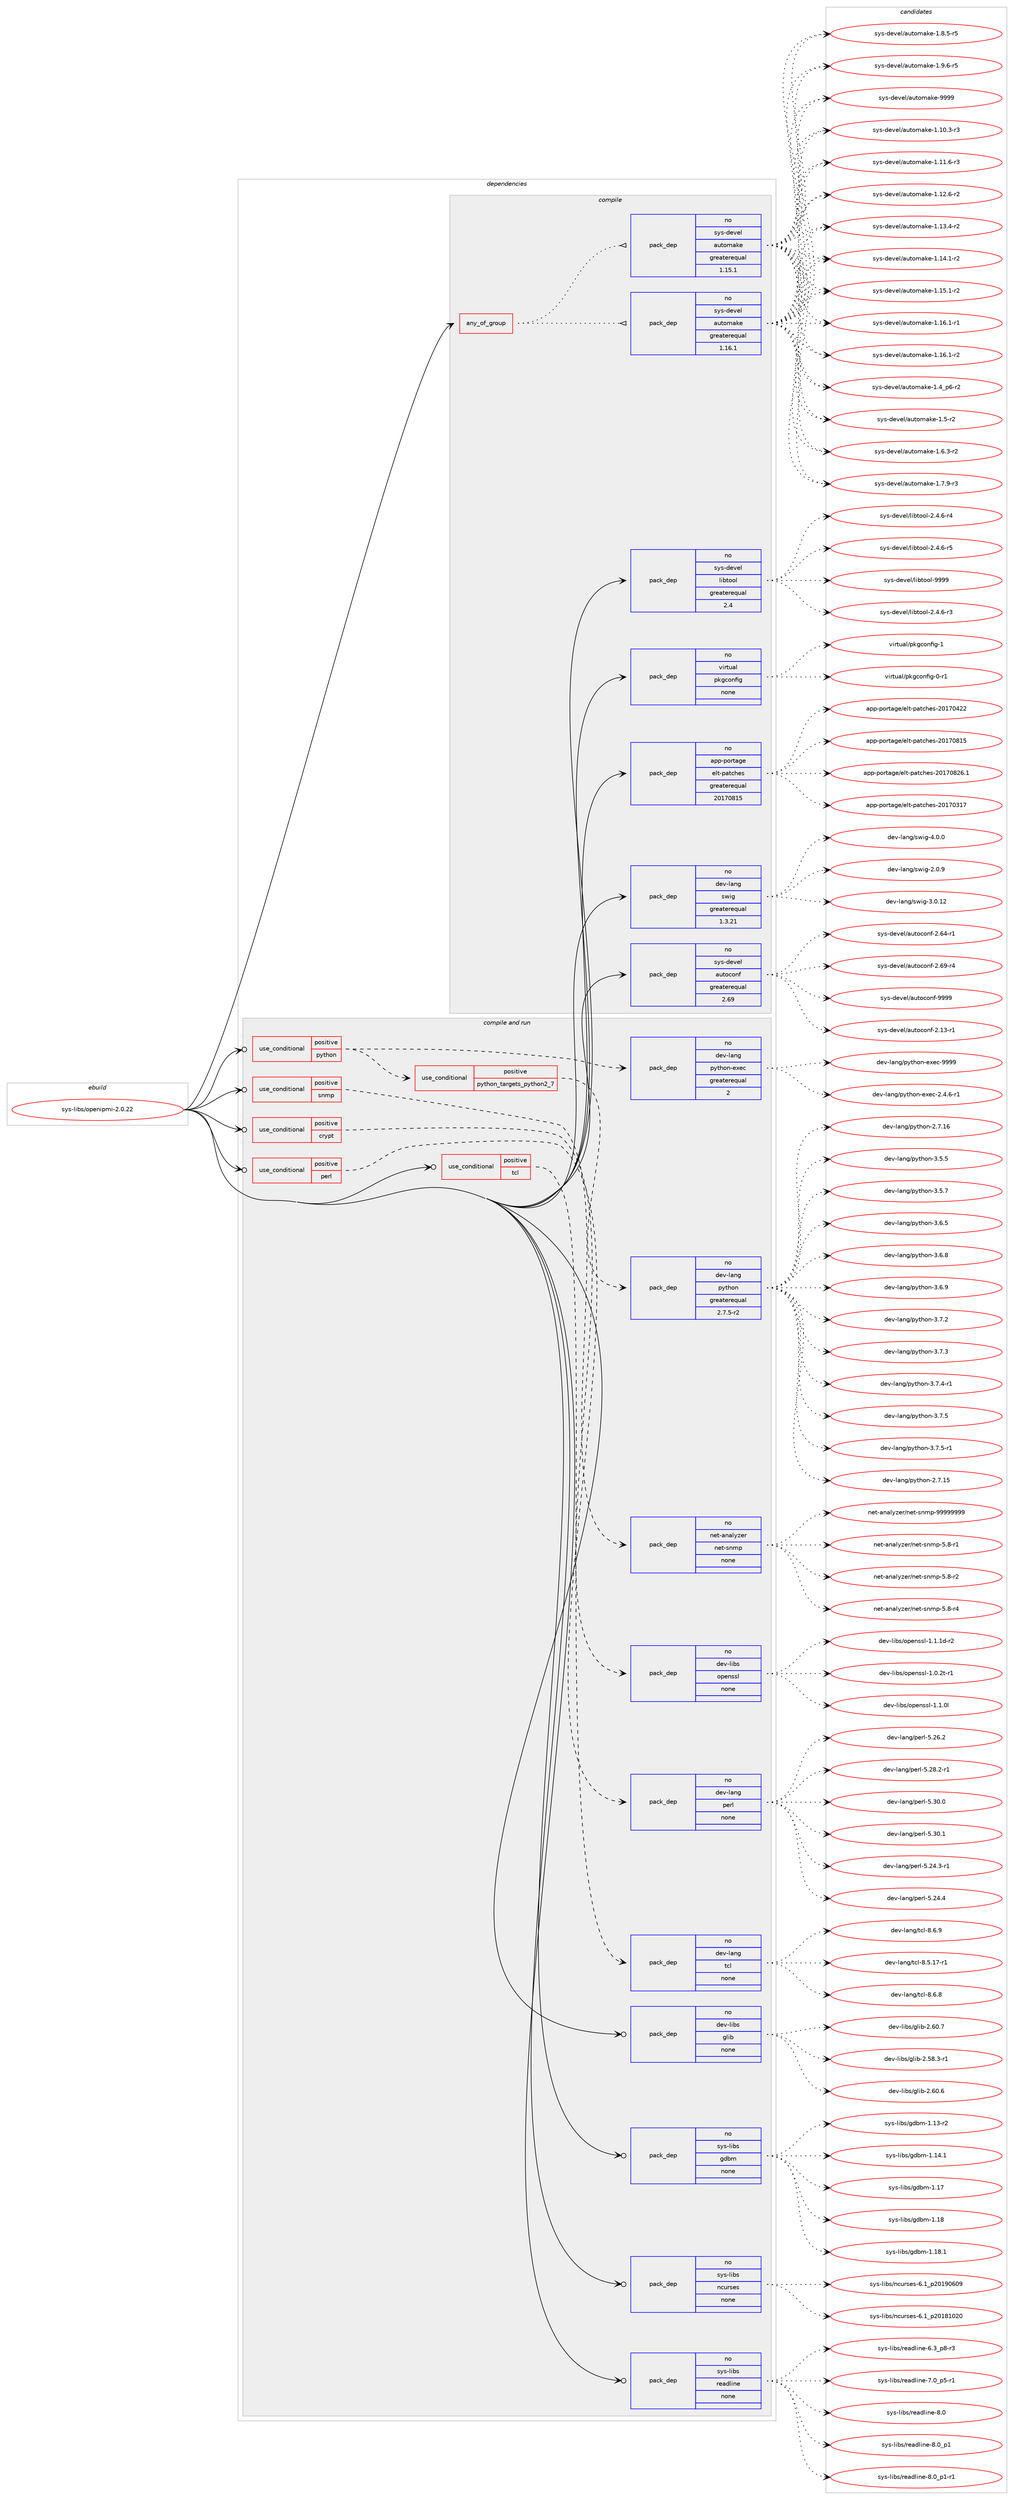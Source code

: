digraph prolog {

# *************
# Graph options
# *************

newrank=true;
concentrate=true;
compound=true;
graph [rankdir=LR,fontname=Helvetica,fontsize=10,ranksep=1.5];#, ranksep=2.5, nodesep=0.2];
edge  [arrowhead=vee];
node  [fontname=Helvetica,fontsize=10];

# **********
# The ebuild
# **********

subgraph cluster_leftcol {
color=gray;
rank=same;
label=<<i>ebuild</i>>;
id [label="sys-libs/openipmi-2.0.22", color=red, width=4, href="../sys-libs/openipmi-2.0.22.svg"];
}

# ****************
# The dependencies
# ****************

subgraph cluster_midcol {
color=gray;
label=<<i>dependencies</i>>;
subgraph cluster_compile {
fillcolor="#eeeeee";
style=filled;
label=<<i>compile</i>>;
subgraph any15247 {
dependency898487 [label=<<TABLE BORDER="0" CELLBORDER="1" CELLSPACING="0" CELLPADDING="4"><TR><TD CELLPADDING="10">any_of_group</TD></TR></TABLE>>, shape=none, color=red];subgraph pack666786 {
dependency898488 [label=<<TABLE BORDER="0" CELLBORDER="1" CELLSPACING="0" CELLPADDING="4" WIDTH="220"><TR><TD ROWSPAN="6" CELLPADDING="30">pack_dep</TD></TR><TR><TD WIDTH="110">no</TD></TR><TR><TD>sys-devel</TD></TR><TR><TD>automake</TD></TR><TR><TD>greaterequal</TD></TR><TR><TD>1.16.1</TD></TR></TABLE>>, shape=none, color=blue];
}
dependency898487:e -> dependency898488:w [weight=20,style="dotted",arrowhead="oinv"];
subgraph pack666787 {
dependency898489 [label=<<TABLE BORDER="0" CELLBORDER="1" CELLSPACING="0" CELLPADDING="4" WIDTH="220"><TR><TD ROWSPAN="6" CELLPADDING="30">pack_dep</TD></TR><TR><TD WIDTH="110">no</TD></TR><TR><TD>sys-devel</TD></TR><TR><TD>automake</TD></TR><TR><TD>greaterequal</TD></TR><TR><TD>1.15.1</TD></TR></TABLE>>, shape=none, color=blue];
}
dependency898487:e -> dependency898489:w [weight=20,style="dotted",arrowhead="oinv"];
}
id:e -> dependency898487:w [weight=20,style="solid",arrowhead="vee"];
subgraph pack666788 {
dependency898490 [label=<<TABLE BORDER="0" CELLBORDER="1" CELLSPACING="0" CELLPADDING="4" WIDTH="220"><TR><TD ROWSPAN="6" CELLPADDING="30">pack_dep</TD></TR><TR><TD WIDTH="110">no</TD></TR><TR><TD>app-portage</TD></TR><TR><TD>elt-patches</TD></TR><TR><TD>greaterequal</TD></TR><TR><TD>20170815</TD></TR></TABLE>>, shape=none, color=blue];
}
id:e -> dependency898490:w [weight=20,style="solid",arrowhead="vee"];
subgraph pack666789 {
dependency898491 [label=<<TABLE BORDER="0" CELLBORDER="1" CELLSPACING="0" CELLPADDING="4" WIDTH="220"><TR><TD ROWSPAN="6" CELLPADDING="30">pack_dep</TD></TR><TR><TD WIDTH="110">no</TD></TR><TR><TD>dev-lang</TD></TR><TR><TD>swig</TD></TR><TR><TD>greaterequal</TD></TR><TR><TD>1.3.21</TD></TR></TABLE>>, shape=none, color=blue];
}
id:e -> dependency898491:w [weight=20,style="solid",arrowhead="vee"];
subgraph pack666790 {
dependency898492 [label=<<TABLE BORDER="0" CELLBORDER="1" CELLSPACING="0" CELLPADDING="4" WIDTH="220"><TR><TD ROWSPAN="6" CELLPADDING="30">pack_dep</TD></TR><TR><TD WIDTH="110">no</TD></TR><TR><TD>sys-devel</TD></TR><TR><TD>autoconf</TD></TR><TR><TD>greaterequal</TD></TR><TR><TD>2.69</TD></TR></TABLE>>, shape=none, color=blue];
}
id:e -> dependency898492:w [weight=20,style="solid",arrowhead="vee"];
subgraph pack666791 {
dependency898493 [label=<<TABLE BORDER="0" CELLBORDER="1" CELLSPACING="0" CELLPADDING="4" WIDTH="220"><TR><TD ROWSPAN="6" CELLPADDING="30">pack_dep</TD></TR><TR><TD WIDTH="110">no</TD></TR><TR><TD>sys-devel</TD></TR><TR><TD>libtool</TD></TR><TR><TD>greaterequal</TD></TR><TR><TD>2.4</TD></TR></TABLE>>, shape=none, color=blue];
}
id:e -> dependency898493:w [weight=20,style="solid",arrowhead="vee"];
subgraph pack666792 {
dependency898494 [label=<<TABLE BORDER="0" CELLBORDER="1" CELLSPACING="0" CELLPADDING="4" WIDTH="220"><TR><TD ROWSPAN="6" CELLPADDING="30">pack_dep</TD></TR><TR><TD WIDTH="110">no</TD></TR><TR><TD>virtual</TD></TR><TR><TD>pkgconfig</TD></TR><TR><TD>none</TD></TR><TR><TD></TD></TR></TABLE>>, shape=none, color=blue];
}
id:e -> dependency898494:w [weight=20,style="solid",arrowhead="vee"];
}
subgraph cluster_compileandrun {
fillcolor="#eeeeee";
style=filled;
label=<<i>compile and run</i>>;
subgraph cond215890 {
dependency898495 [label=<<TABLE BORDER="0" CELLBORDER="1" CELLSPACING="0" CELLPADDING="4"><TR><TD ROWSPAN="3" CELLPADDING="10">use_conditional</TD></TR><TR><TD>positive</TD></TR><TR><TD>crypt</TD></TR></TABLE>>, shape=none, color=red];
subgraph pack666793 {
dependency898496 [label=<<TABLE BORDER="0" CELLBORDER="1" CELLSPACING="0" CELLPADDING="4" WIDTH="220"><TR><TD ROWSPAN="6" CELLPADDING="30">pack_dep</TD></TR><TR><TD WIDTH="110">no</TD></TR><TR><TD>dev-libs</TD></TR><TR><TD>openssl</TD></TR><TR><TD>none</TD></TR><TR><TD></TD></TR></TABLE>>, shape=none, color=blue];
}
dependency898495:e -> dependency898496:w [weight=20,style="dashed",arrowhead="vee"];
}
id:e -> dependency898495:w [weight=20,style="solid",arrowhead="odotvee"];
subgraph cond215891 {
dependency898497 [label=<<TABLE BORDER="0" CELLBORDER="1" CELLSPACING="0" CELLPADDING="4"><TR><TD ROWSPAN="3" CELLPADDING="10">use_conditional</TD></TR><TR><TD>positive</TD></TR><TR><TD>perl</TD></TR></TABLE>>, shape=none, color=red];
subgraph pack666794 {
dependency898498 [label=<<TABLE BORDER="0" CELLBORDER="1" CELLSPACING="0" CELLPADDING="4" WIDTH="220"><TR><TD ROWSPAN="6" CELLPADDING="30">pack_dep</TD></TR><TR><TD WIDTH="110">no</TD></TR><TR><TD>dev-lang</TD></TR><TR><TD>perl</TD></TR><TR><TD>none</TD></TR><TR><TD></TD></TR></TABLE>>, shape=none, color=blue];
}
dependency898497:e -> dependency898498:w [weight=20,style="dashed",arrowhead="vee"];
}
id:e -> dependency898497:w [weight=20,style="solid",arrowhead="odotvee"];
subgraph cond215892 {
dependency898499 [label=<<TABLE BORDER="0" CELLBORDER="1" CELLSPACING="0" CELLPADDING="4"><TR><TD ROWSPAN="3" CELLPADDING="10">use_conditional</TD></TR><TR><TD>positive</TD></TR><TR><TD>python</TD></TR></TABLE>>, shape=none, color=red];
subgraph cond215893 {
dependency898500 [label=<<TABLE BORDER="0" CELLBORDER="1" CELLSPACING="0" CELLPADDING="4"><TR><TD ROWSPAN="3" CELLPADDING="10">use_conditional</TD></TR><TR><TD>positive</TD></TR><TR><TD>python_targets_python2_7</TD></TR></TABLE>>, shape=none, color=red];
subgraph pack666795 {
dependency898501 [label=<<TABLE BORDER="0" CELLBORDER="1" CELLSPACING="0" CELLPADDING="4" WIDTH="220"><TR><TD ROWSPAN="6" CELLPADDING="30">pack_dep</TD></TR><TR><TD WIDTH="110">no</TD></TR><TR><TD>dev-lang</TD></TR><TR><TD>python</TD></TR><TR><TD>greaterequal</TD></TR><TR><TD>2.7.5-r2</TD></TR></TABLE>>, shape=none, color=blue];
}
dependency898500:e -> dependency898501:w [weight=20,style="dashed",arrowhead="vee"];
}
dependency898499:e -> dependency898500:w [weight=20,style="dashed",arrowhead="vee"];
subgraph pack666796 {
dependency898502 [label=<<TABLE BORDER="0" CELLBORDER="1" CELLSPACING="0" CELLPADDING="4" WIDTH="220"><TR><TD ROWSPAN="6" CELLPADDING="30">pack_dep</TD></TR><TR><TD WIDTH="110">no</TD></TR><TR><TD>dev-lang</TD></TR><TR><TD>python-exec</TD></TR><TR><TD>greaterequal</TD></TR><TR><TD>2</TD></TR></TABLE>>, shape=none, color=blue];
}
dependency898499:e -> dependency898502:w [weight=20,style="dashed",arrowhead="vee"];
}
id:e -> dependency898499:w [weight=20,style="solid",arrowhead="odotvee"];
subgraph cond215894 {
dependency898503 [label=<<TABLE BORDER="0" CELLBORDER="1" CELLSPACING="0" CELLPADDING="4"><TR><TD ROWSPAN="3" CELLPADDING="10">use_conditional</TD></TR><TR><TD>positive</TD></TR><TR><TD>snmp</TD></TR></TABLE>>, shape=none, color=red];
subgraph pack666797 {
dependency898504 [label=<<TABLE BORDER="0" CELLBORDER="1" CELLSPACING="0" CELLPADDING="4" WIDTH="220"><TR><TD ROWSPAN="6" CELLPADDING="30">pack_dep</TD></TR><TR><TD WIDTH="110">no</TD></TR><TR><TD>net-analyzer</TD></TR><TR><TD>net-snmp</TD></TR><TR><TD>none</TD></TR><TR><TD></TD></TR></TABLE>>, shape=none, color=blue];
}
dependency898503:e -> dependency898504:w [weight=20,style="dashed",arrowhead="vee"];
}
id:e -> dependency898503:w [weight=20,style="solid",arrowhead="odotvee"];
subgraph cond215895 {
dependency898505 [label=<<TABLE BORDER="0" CELLBORDER="1" CELLSPACING="0" CELLPADDING="4"><TR><TD ROWSPAN="3" CELLPADDING="10">use_conditional</TD></TR><TR><TD>positive</TD></TR><TR><TD>tcl</TD></TR></TABLE>>, shape=none, color=red];
subgraph pack666798 {
dependency898506 [label=<<TABLE BORDER="0" CELLBORDER="1" CELLSPACING="0" CELLPADDING="4" WIDTH="220"><TR><TD ROWSPAN="6" CELLPADDING="30">pack_dep</TD></TR><TR><TD WIDTH="110">no</TD></TR><TR><TD>dev-lang</TD></TR><TR><TD>tcl</TD></TR><TR><TD>none</TD></TR><TR><TD></TD></TR></TABLE>>, shape=none, color=blue];
}
dependency898505:e -> dependency898506:w [weight=20,style="dashed",arrowhead="vee"];
}
id:e -> dependency898505:w [weight=20,style="solid",arrowhead="odotvee"];
subgraph pack666799 {
dependency898507 [label=<<TABLE BORDER="0" CELLBORDER="1" CELLSPACING="0" CELLPADDING="4" WIDTH="220"><TR><TD ROWSPAN="6" CELLPADDING="30">pack_dep</TD></TR><TR><TD WIDTH="110">no</TD></TR><TR><TD>dev-libs</TD></TR><TR><TD>glib</TD></TR><TR><TD>none</TD></TR><TR><TD></TD></TR></TABLE>>, shape=none, color=blue];
}
id:e -> dependency898507:w [weight=20,style="solid",arrowhead="odotvee"];
subgraph pack666800 {
dependency898508 [label=<<TABLE BORDER="0" CELLBORDER="1" CELLSPACING="0" CELLPADDING="4" WIDTH="220"><TR><TD ROWSPAN="6" CELLPADDING="30">pack_dep</TD></TR><TR><TD WIDTH="110">no</TD></TR><TR><TD>sys-libs</TD></TR><TR><TD>gdbm</TD></TR><TR><TD>none</TD></TR><TR><TD></TD></TR></TABLE>>, shape=none, color=blue];
}
id:e -> dependency898508:w [weight=20,style="solid",arrowhead="odotvee"];
subgraph pack666801 {
dependency898509 [label=<<TABLE BORDER="0" CELLBORDER="1" CELLSPACING="0" CELLPADDING="4" WIDTH="220"><TR><TD ROWSPAN="6" CELLPADDING="30">pack_dep</TD></TR><TR><TD WIDTH="110">no</TD></TR><TR><TD>sys-libs</TD></TR><TR><TD>ncurses</TD></TR><TR><TD>none</TD></TR><TR><TD></TD></TR></TABLE>>, shape=none, color=blue];
}
id:e -> dependency898509:w [weight=20,style="solid",arrowhead="odotvee"];
subgraph pack666802 {
dependency898510 [label=<<TABLE BORDER="0" CELLBORDER="1" CELLSPACING="0" CELLPADDING="4" WIDTH="220"><TR><TD ROWSPAN="6" CELLPADDING="30">pack_dep</TD></TR><TR><TD WIDTH="110">no</TD></TR><TR><TD>sys-libs</TD></TR><TR><TD>readline</TD></TR><TR><TD>none</TD></TR><TR><TD></TD></TR></TABLE>>, shape=none, color=blue];
}
id:e -> dependency898510:w [weight=20,style="solid",arrowhead="odotvee"];
}
subgraph cluster_run {
fillcolor="#eeeeee";
style=filled;
label=<<i>run</i>>;
}
}

# **************
# The candidates
# **************

subgraph cluster_choices {
rank=same;
color=gray;
label=<<i>candidates</i>>;

subgraph choice666786 {
color=black;
nodesep=1;
choice11512111545100101118101108479711711611110997107101454946494846514511451 [label="sys-devel/automake-1.10.3-r3", color=red, width=4,href="../sys-devel/automake-1.10.3-r3.svg"];
choice11512111545100101118101108479711711611110997107101454946494946544511451 [label="sys-devel/automake-1.11.6-r3", color=red, width=4,href="../sys-devel/automake-1.11.6-r3.svg"];
choice11512111545100101118101108479711711611110997107101454946495046544511450 [label="sys-devel/automake-1.12.6-r2", color=red, width=4,href="../sys-devel/automake-1.12.6-r2.svg"];
choice11512111545100101118101108479711711611110997107101454946495146524511450 [label="sys-devel/automake-1.13.4-r2", color=red, width=4,href="../sys-devel/automake-1.13.4-r2.svg"];
choice11512111545100101118101108479711711611110997107101454946495246494511450 [label="sys-devel/automake-1.14.1-r2", color=red, width=4,href="../sys-devel/automake-1.14.1-r2.svg"];
choice11512111545100101118101108479711711611110997107101454946495346494511450 [label="sys-devel/automake-1.15.1-r2", color=red, width=4,href="../sys-devel/automake-1.15.1-r2.svg"];
choice11512111545100101118101108479711711611110997107101454946495446494511449 [label="sys-devel/automake-1.16.1-r1", color=red, width=4,href="../sys-devel/automake-1.16.1-r1.svg"];
choice11512111545100101118101108479711711611110997107101454946495446494511450 [label="sys-devel/automake-1.16.1-r2", color=red, width=4,href="../sys-devel/automake-1.16.1-r2.svg"];
choice115121115451001011181011084797117116111109971071014549465295112544511450 [label="sys-devel/automake-1.4_p6-r2", color=red, width=4,href="../sys-devel/automake-1.4_p6-r2.svg"];
choice11512111545100101118101108479711711611110997107101454946534511450 [label="sys-devel/automake-1.5-r2", color=red, width=4,href="../sys-devel/automake-1.5-r2.svg"];
choice115121115451001011181011084797117116111109971071014549465446514511450 [label="sys-devel/automake-1.6.3-r2", color=red, width=4,href="../sys-devel/automake-1.6.3-r2.svg"];
choice115121115451001011181011084797117116111109971071014549465546574511451 [label="sys-devel/automake-1.7.9-r3", color=red, width=4,href="../sys-devel/automake-1.7.9-r3.svg"];
choice115121115451001011181011084797117116111109971071014549465646534511453 [label="sys-devel/automake-1.8.5-r5", color=red, width=4,href="../sys-devel/automake-1.8.5-r5.svg"];
choice115121115451001011181011084797117116111109971071014549465746544511453 [label="sys-devel/automake-1.9.6-r5", color=red, width=4,href="../sys-devel/automake-1.9.6-r5.svg"];
choice115121115451001011181011084797117116111109971071014557575757 [label="sys-devel/automake-9999", color=red, width=4,href="../sys-devel/automake-9999.svg"];
dependency898488:e -> choice11512111545100101118101108479711711611110997107101454946494846514511451:w [style=dotted,weight="100"];
dependency898488:e -> choice11512111545100101118101108479711711611110997107101454946494946544511451:w [style=dotted,weight="100"];
dependency898488:e -> choice11512111545100101118101108479711711611110997107101454946495046544511450:w [style=dotted,weight="100"];
dependency898488:e -> choice11512111545100101118101108479711711611110997107101454946495146524511450:w [style=dotted,weight="100"];
dependency898488:e -> choice11512111545100101118101108479711711611110997107101454946495246494511450:w [style=dotted,weight="100"];
dependency898488:e -> choice11512111545100101118101108479711711611110997107101454946495346494511450:w [style=dotted,weight="100"];
dependency898488:e -> choice11512111545100101118101108479711711611110997107101454946495446494511449:w [style=dotted,weight="100"];
dependency898488:e -> choice11512111545100101118101108479711711611110997107101454946495446494511450:w [style=dotted,weight="100"];
dependency898488:e -> choice115121115451001011181011084797117116111109971071014549465295112544511450:w [style=dotted,weight="100"];
dependency898488:e -> choice11512111545100101118101108479711711611110997107101454946534511450:w [style=dotted,weight="100"];
dependency898488:e -> choice115121115451001011181011084797117116111109971071014549465446514511450:w [style=dotted,weight="100"];
dependency898488:e -> choice115121115451001011181011084797117116111109971071014549465546574511451:w [style=dotted,weight="100"];
dependency898488:e -> choice115121115451001011181011084797117116111109971071014549465646534511453:w [style=dotted,weight="100"];
dependency898488:e -> choice115121115451001011181011084797117116111109971071014549465746544511453:w [style=dotted,weight="100"];
dependency898488:e -> choice115121115451001011181011084797117116111109971071014557575757:w [style=dotted,weight="100"];
}
subgraph choice666787 {
color=black;
nodesep=1;
choice11512111545100101118101108479711711611110997107101454946494846514511451 [label="sys-devel/automake-1.10.3-r3", color=red, width=4,href="../sys-devel/automake-1.10.3-r3.svg"];
choice11512111545100101118101108479711711611110997107101454946494946544511451 [label="sys-devel/automake-1.11.6-r3", color=red, width=4,href="../sys-devel/automake-1.11.6-r3.svg"];
choice11512111545100101118101108479711711611110997107101454946495046544511450 [label="sys-devel/automake-1.12.6-r2", color=red, width=4,href="../sys-devel/automake-1.12.6-r2.svg"];
choice11512111545100101118101108479711711611110997107101454946495146524511450 [label="sys-devel/automake-1.13.4-r2", color=red, width=4,href="../sys-devel/automake-1.13.4-r2.svg"];
choice11512111545100101118101108479711711611110997107101454946495246494511450 [label="sys-devel/automake-1.14.1-r2", color=red, width=4,href="../sys-devel/automake-1.14.1-r2.svg"];
choice11512111545100101118101108479711711611110997107101454946495346494511450 [label="sys-devel/automake-1.15.1-r2", color=red, width=4,href="../sys-devel/automake-1.15.1-r2.svg"];
choice11512111545100101118101108479711711611110997107101454946495446494511449 [label="sys-devel/automake-1.16.1-r1", color=red, width=4,href="../sys-devel/automake-1.16.1-r1.svg"];
choice11512111545100101118101108479711711611110997107101454946495446494511450 [label="sys-devel/automake-1.16.1-r2", color=red, width=4,href="../sys-devel/automake-1.16.1-r2.svg"];
choice115121115451001011181011084797117116111109971071014549465295112544511450 [label="sys-devel/automake-1.4_p6-r2", color=red, width=4,href="../sys-devel/automake-1.4_p6-r2.svg"];
choice11512111545100101118101108479711711611110997107101454946534511450 [label="sys-devel/automake-1.5-r2", color=red, width=4,href="../sys-devel/automake-1.5-r2.svg"];
choice115121115451001011181011084797117116111109971071014549465446514511450 [label="sys-devel/automake-1.6.3-r2", color=red, width=4,href="../sys-devel/automake-1.6.3-r2.svg"];
choice115121115451001011181011084797117116111109971071014549465546574511451 [label="sys-devel/automake-1.7.9-r3", color=red, width=4,href="../sys-devel/automake-1.7.9-r3.svg"];
choice115121115451001011181011084797117116111109971071014549465646534511453 [label="sys-devel/automake-1.8.5-r5", color=red, width=4,href="../sys-devel/automake-1.8.5-r5.svg"];
choice115121115451001011181011084797117116111109971071014549465746544511453 [label="sys-devel/automake-1.9.6-r5", color=red, width=4,href="../sys-devel/automake-1.9.6-r5.svg"];
choice115121115451001011181011084797117116111109971071014557575757 [label="sys-devel/automake-9999", color=red, width=4,href="../sys-devel/automake-9999.svg"];
dependency898489:e -> choice11512111545100101118101108479711711611110997107101454946494846514511451:w [style=dotted,weight="100"];
dependency898489:e -> choice11512111545100101118101108479711711611110997107101454946494946544511451:w [style=dotted,weight="100"];
dependency898489:e -> choice11512111545100101118101108479711711611110997107101454946495046544511450:w [style=dotted,weight="100"];
dependency898489:e -> choice11512111545100101118101108479711711611110997107101454946495146524511450:w [style=dotted,weight="100"];
dependency898489:e -> choice11512111545100101118101108479711711611110997107101454946495246494511450:w [style=dotted,weight="100"];
dependency898489:e -> choice11512111545100101118101108479711711611110997107101454946495346494511450:w [style=dotted,weight="100"];
dependency898489:e -> choice11512111545100101118101108479711711611110997107101454946495446494511449:w [style=dotted,weight="100"];
dependency898489:e -> choice11512111545100101118101108479711711611110997107101454946495446494511450:w [style=dotted,weight="100"];
dependency898489:e -> choice115121115451001011181011084797117116111109971071014549465295112544511450:w [style=dotted,weight="100"];
dependency898489:e -> choice11512111545100101118101108479711711611110997107101454946534511450:w [style=dotted,weight="100"];
dependency898489:e -> choice115121115451001011181011084797117116111109971071014549465446514511450:w [style=dotted,weight="100"];
dependency898489:e -> choice115121115451001011181011084797117116111109971071014549465546574511451:w [style=dotted,weight="100"];
dependency898489:e -> choice115121115451001011181011084797117116111109971071014549465646534511453:w [style=dotted,weight="100"];
dependency898489:e -> choice115121115451001011181011084797117116111109971071014549465746544511453:w [style=dotted,weight="100"];
dependency898489:e -> choice115121115451001011181011084797117116111109971071014557575757:w [style=dotted,weight="100"];
}
subgraph choice666788 {
color=black;
nodesep=1;
choice97112112451121111141169710310147101108116451129711699104101115455048495548514955 [label="app-portage/elt-patches-20170317", color=red, width=4,href="../app-portage/elt-patches-20170317.svg"];
choice97112112451121111141169710310147101108116451129711699104101115455048495548525050 [label="app-portage/elt-patches-20170422", color=red, width=4,href="../app-portage/elt-patches-20170422.svg"];
choice97112112451121111141169710310147101108116451129711699104101115455048495548564953 [label="app-portage/elt-patches-20170815", color=red, width=4,href="../app-portage/elt-patches-20170815.svg"];
choice971121124511211111411697103101471011081164511297116991041011154550484955485650544649 [label="app-portage/elt-patches-20170826.1", color=red, width=4,href="../app-portage/elt-patches-20170826.1.svg"];
dependency898490:e -> choice97112112451121111141169710310147101108116451129711699104101115455048495548514955:w [style=dotted,weight="100"];
dependency898490:e -> choice97112112451121111141169710310147101108116451129711699104101115455048495548525050:w [style=dotted,weight="100"];
dependency898490:e -> choice97112112451121111141169710310147101108116451129711699104101115455048495548564953:w [style=dotted,weight="100"];
dependency898490:e -> choice971121124511211111411697103101471011081164511297116991041011154550484955485650544649:w [style=dotted,weight="100"];
}
subgraph choice666789 {
color=black;
nodesep=1;
choice100101118451089711010347115119105103455046484657 [label="dev-lang/swig-2.0.9", color=red, width=4,href="../dev-lang/swig-2.0.9.svg"];
choice10010111845108971101034711511910510345514648464950 [label="dev-lang/swig-3.0.12", color=red, width=4,href="../dev-lang/swig-3.0.12.svg"];
choice100101118451089711010347115119105103455246484648 [label="dev-lang/swig-4.0.0", color=red, width=4,href="../dev-lang/swig-4.0.0.svg"];
dependency898491:e -> choice100101118451089711010347115119105103455046484657:w [style=dotted,weight="100"];
dependency898491:e -> choice10010111845108971101034711511910510345514648464950:w [style=dotted,weight="100"];
dependency898491:e -> choice100101118451089711010347115119105103455246484648:w [style=dotted,weight="100"];
}
subgraph choice666790 {
color=black;
nodesep=1;
choice1151211154510010111810110847971171161119911111010245504649514511449 [label="sys-devel/autoconf-2.13-r1", color=red, width=4,href="../sys-devel/autoconf-2.13-r1.svg"];
choice1151211154510010111810110847971171161119911111010245504654524511449 [label="sys-devel/autoconf-2.64-r1", color=red, width=4,href="../sys-devel/autoconf-2.64-r1.svg"];
choice1151211154510010111810110847971171161119911111010245504654574511452 [label="sys-devel/autoconf-2.69-r4", color=red, width=4,href="../sys-devel/autoconf-2.69-r4.svg"];
choice115121115451001011181011084797117116111991111101024557575757 [label="sys-devel/autoconf-9999", color=red, width=4,href="../sys-devel/autoconf-9999.svg"];
dependency898492:e -> choice1151211154510010111810110847971171161119911111010245504649514511449:w [style=dotted,weight="100"];
dependency898492:e -> choice1151211154510010111810110847971171161119911111010245504654524511449:w [style=dotted,weight="100"];
dependency898492:e -> choice1151211154510010111810110847971171161119911111010245504654574511452:w [style=dotted,weight="100"];
dependency898492:e -> choice115121115451001011181011084797117116111991111101024557575757:w [style=dotted,weight="100"];
}
subgraph choice666791 {
color=black;
nodesep=1;
choice1151211154510010111810110847108105981161111111084550465246544511451 [label="sys-devel/libtool-2.4.6-r3", color=red, width=4,href="../sys-devel/libtool-2.4.6-r3.svg"];
choice1151211154510010111810110847108105981161111111084550465246544511452 [label="sys-devel/libtool-2.4.6-r4", color=red, width=4,href="../sys-devel/libtool-2.4.6-r4.svg"];
choice1151211154510010111810110847108105981161111111084550465246544511453 [label="sys-devel/libtool-2.4.6-r5", color=red, width=4,href="../sys-devel/libtool-2.4.6-r5.svg"];
choice1151211154510010111810110847108105981161111111084557575757 [label="sys-devel/libtool-9999", color=red, width=4,href="../sys-devel/libtool-9999.svg"];
dependency898493:e -> choice1151211154510010111810110847108105981161111111084550465246544511451:w [style=dotted,weight="100"];
dependency898493:e -> choice1151211154510010111810110847108105981161111111084550465246544511452:w [style=dotted,weight="100"];
dependency898493:e -> choice1151211154510010111810110847108105981161111111084550465246544511453:w [style=dotted,weight="100"];
dependency898493:e -> choice1151211154510010111810110847108105981161111111084557575757:w [style=dotted,weight="100"];
}
subgraph choice666792 {
color=black;
nodesep=1;
choice11810511411611797108471121071039911111010210510345484511449 [label="virtual/pkgconfig-0-r1", color=red, width=4,href="../virtual/pkgconfig-0-r1.svg"];
choice1181051141161179710847112107103991111101021051034549 [label="virtual/pkgconfig-1", color=red, width=4,href="../virtual/pkgconfig-1.svg"];
dependency898494:e -> choice11810511411611797108471121071039911111010210510345484511449:w [style=dotted,weight="100"];
dependency898494:e -> choice1181051141161179710847112107103991111101021051034549:w [style=dotted,weight="100"];
}
subgraph choice666793 {
color=black;
nodesep=1;
choice1001011184510810598115471111121011101151151084549464846501164511449 [label="dev-libs/openssl-1.0.2t-r1", color=red, width=4,href="../dev-libs/openssl-1.0.2t-r1.svg"];
choice100101118451081059811547111112101110115115108454946494648108 [label="dev-libs/openssl-1.1.0l", color=red, width=4,href="../dev-libs/openssl-1.1.0l.svg"];
choice1001011184510810598115471111121011101151151084549464946491004511450 [label="dev-libs/openssl-1.1.1d-r2", color=red, width=4,href="../dev-libs/openssl-1.1.1d-r2.svg"];
dependency898496:e -> choice1001011184510810598115471111121011101151151084549464846501164511449:w [style=dotted,weight="100"];
dependency898496:e -> choice100101118451081059811547111112101110115115108454946494648108:w [style=dotted,weight="100"];
dependency898496:e -> choice1001011184510810598115471111121011101151151084549464946491004511450:w [style=dotted,weight="100"];
}
subgraph choice666794 {
color=black;
nodesep=1;
choice100101118451089711010347112101114108455346505246514511449 [label="dev-lang/perl-5.24.3-r1", color=red, width=4,href="../dev-lang/perl-5.24.3-r1.svg"];
choice10010111845108971101034711210111410845534650524652 [label="dev-lang/perl-5.24.4", color=red, width=4,href="../dev-lang/perl-5.24.4.svg"];
choice10010111845108971101034711210111410845534650544650 [label="dev-lang/perl-5.26.2", color=red, width=4,href="../dev-lang/perl-5.26.2.svg"];
choice100101118451089711010347112101114108455346505646504511449 [label="dev-lang/perl-5.28.2-r1", color=red, width=4,href="../dev-lang/perl-5.28.2-r1.svg"];
choice10010111845108971101034711210111410845534651484648 [label="dev-lang/perl-5.30.0", color=red, width=4,href="../dev-lang/perl-5.30.0.svg"];
choice10010111845108971101034711210111410845534651484649 [label="dev-lang/perl-5.30.1", color=red, width=4,href="../dev-lang/perl-5.30.1.svg"];
dependency898498:e -> choice100101118451089711010347112101114108455346505246514511449:w [style=dotted,weight="100"];
dependency898498:e -> choice10010111845108971101034711210111410845534650524652:w [style=dotted,weight="100"];
dependency898498:e -> choice10010111845108971101034711210111410845534650544650:w [style=dotted,weight="100"];
dependency898498:e -> choice100101118451089711010347112101114108455346505646504511449:w [style=dotted,weight="100"];
dependency898498:e -> choice10010111845108971101034711210111410845534651484648:w [style=dotted,weight="100"];
dependency898498:e -> choice10010111845108971101034711210111410845534651484649:w [style=dotted,weight="100"];
}
subgraph choice666795 {
color=black;
nodesep=1;
choice10010111845108971101034711212111610411111045504655464953 [label="dev-lang/python-2.7.15", color=red, width=4,href="../dev-lang/python-2.7.15.svg"];
choice10010111845108971101034711212111610411111045504655464954 [label="dev-lang/python-2.7.16", color=red, width=4,href="../dev-lang/python-2.7.16.svg"];
choice100101118451089711010347112121116104111110455146534653 [label="dev-lang/python-3.5.5", color=red, width=4,href="../dev-lang/python-3.5.5.svg"];
choice100101118451089711010347112121116104111110455146534655 [label="dev-lang/python-3.5.7", color=red, width=4,href="../dev-lang/python-3.5.7.svg"];
choice100101118451089711010347112121116104111110455146544653 [label="dev-lang/python-3.6.5", color=red, width=4,href="../dev-lang/python-3.6.5.svg"];
choice100101118451089711010347112121116104111110455146544656 [label="dev-lang/python-3.6.8", color=red, width=4,href="../dev-lang/python-3.6.8.svg"];
choice100101118451089711010347112121116104111110455146544657 [label="dev-lang/python-3.6.9", color=red, width=4,href="../dev-lang/python-3.6.9.svg"];
choice100101118451089711010347112121116104111110455146554650 [label="dev-lang/python-3.7.2", color=red, width=4,href="../dev-lang/python-3.7.2.svg"];
choice100101118451089711010347112121116104111110455146554651 [label="dev-lang/python-3.7.3", color=red, width=4,href="../dev-lang/python-3.7.3.svg"];
choice1001011184510897110103471121211161041111104551465546524511449 [label="dev-lang/python-3.7.4-r1", color=red, width=4,href="../dev-lang/python-3.7.4-r1.svg"];
choice100101118451089711010347112121116104111110455146554653 [label="dev-lang/python-3.7.5", color=red, width=4,href="../dev-lang/python-3.7.5.svg"];
choice1001011184510897110103471121211161041111104551465546534511449 [label="dev-lang/python-3.7.5-r1", color=red, width=4,href="../dev-lang/python-3.7.5-r1.svg"];
dependency898501:e -> choice10010111845108971101034711212111610411111045504655464953:w [style=dotted,weight="100"];
dependency898501:e -> choice10010111845108971101034711212111610411111045504655464954:w [style=dotted,weight="100"];
dependency898501:e -> choice100101118451089711010347112121116104111110455146534653:w [style=dotted,weight="100"];
dependency898501:e -> choice100101118451089711010347112121116104111110455146534655:w [style=dotted,weight="100"];
dependency898501:e -> choice100101118451089711010347112121116104111110455146544653:w [style=dotted,weight="100"];
dependency898501:e -> choice100101118451089711010347112121116104111110455146544656:w [style=dotted,weight="100"];
dependency898501:e -> choice100101118451089711010347112121116104111110455146544657:w [style=dotted,weight="100"];
dependency898501:e -> choice100101118451089711010347112121116104111110455146554650:w [style=dotted,weight="100"];
dependency898501:e -> choice100101118451089711010347112121116104111110455146554651:w [style=dotted,weight="100"];
dependency898501:e -> choice1001011184510897110103471121211161041111104551465546524511449:w [style=dotted,weight="100"];
dependency898501:e -> choice100101118451089711010347112121116104111110455146554653:w [style=dotted,weight="100"];
dependency898501:e -> choice1001011184510897110103471121211161041111104551465546534511449:w [style=dotted,weight="100"];
}
subgraph choice666796 {
color=black;
nodesep=1;
choice10010111845108971101034711212111610411111045101120101994550465246544511449 [label="dev-lang/python-exec-2.4.6-r1", color=red, width=4,href="../dev-lang/python-exec-2.4.6-r1.svg"];
choice10010111845108971101034711212111610411111045101120101994557575757 [label="dev-lang/python-exec-9999", color=red, width=4,href="../dev-lang/python-exec-9999.svg"];
dependency898502:e -> choice10010111845108971101034711212111610411111045101120101994550465246544511449:w [style=dotted,weight="100"];
dependency898502:e -> choice10010111845108971101034711212111610411111045101120101994557575757:w [style=dotted,weight="100"];
}
subgraph choice666797 {
color=black;
nodesep=1;
choice1101011164597110971081211221011144711010111645115110109112455346564511449 [label="net-analyzer/net-snmp-5.8-r1", color=red, width=4,href="../net-analyzer/net-snmp-5.8-r1.svg"];
choice1101011164597110971081211221011144711010111645115110109112455346564511450 [label="net-analyzer/net-snmp-5.8-r2", color=red, width=4,href="../net-analyzer/net-snmp-5.8-r2.svg"];
choice1101011164597110971081211221011144711010111645115110109112455346564511452 [label="net-analyzer/net-snmp-5.8-r4", color=red, width=4,href="../net-analyzer/net-snmp-5.8-r4.svg"];
choice1101011164597110971081211221011144711010111645115110109112455757575757575757 [label="net-analyzer/net-snmp-99999999", color=red, width=4,href="../net-analyzer/net-snmp-99999999.svg"];
dependency898504:e -> choice1101011164597110971081211221011144711010111645115110109112455346564511449:w [style=dotted,weight="100"];
dependency898504:e -> choice1101011164597110971081211221011144711010111645115110109112455346564511450:w [style=dotted,weight="100"];
dependency898504:e -> choice1101011164597110971081211221011144711010111645115110109112455346564511452:w [style=dotted,weight="100"];
dependency898504:e -> choice1101011164597110971081211221011144711010111645115110109112455757575757575757:w [style=dotted,weight="100"];
}
subgraph choice666798 {
color=black;
nodesep=1;
choice10010111845108971101034711699108455646534649554511449 [label="dev-lang/tcl-8.5.17-r1", color=red, width=4,href="../dev-lang/tcl-8.5.17-r1.svg"];
choice10010111845108971101034711699108455646544656 [label="dev-lang/tcl-8.6.8", color=red, width=4,href="../dev-lang/tcl-8.6.8.svg"];
choice10010111845108971101034711699108455646544657 [label="dev-lang/tcl-8.6.9", color=red, width=4,href="../dev-lang/tcl-8.6.9.svg"];
dependency898506:e -> choice10010111845108971101034711699108455646534649554511449:w [style=dotted,weight="100"];
dependency898506:e -> choice10010111845108971101034711699108455646544656:w [style=dotted,weight="100"];
dependency898506:e -> choice10010111845108971101034711699108455646544657:w [style=dotted,weight="100"];
}
subgraph choice666799 {
color=black;
nodesep=1;
choice10010111845108105981154710310810598455046535646514511449 [label="dev-libs/glib-2.58.3-r1", color=red, width=4,href="../dev-libs/glib-2.58.3-r1.svg"];
choice1001011184510810598115471031081059845504654484654 [label="dev-libs/glib-2.60.6", color=red, width=4,href="../dev-libs/glib-2.60.6.svg"];
choice1001011184510810598115471031081059845504654484655 [label="dev-libs/glib-2.60.7", color=red, width=4,href="../dev-libs/glib-2.60.7.svg"];
dependency898507:e -> choice10010111845108105981154710310810598455046535646514511449:w [style=dotted,weight="100"];
dependency898507:e -> choice1001011184510810598115471031081059845504654484654:w [style=dotted,weight="100"];
dependency898507:e -> choice1001011184510810598115471031081059845504654484655:w [style=dotted,weight="100"];
}
subgraph choice666800 {
color=black;
nodesep=1;
choice1151211154510810598115471031009810945494649514511450 [label="sys-libs/gdbm-1.13-r2", color=red, width=4,href="../sys-libs/gdbm-1.13-r2.svg"];
choice1151211154510810598115471031009810945494649524649 [label="sys-libs/gdbm-1.14.1", color=red, width=4,href="../sys-libs/gdbm-1.14.1.svg"];
choice115121115451081059811547103100981094549464955 [label="sys-libs/gdbm-1.17", color=red, width=4,href="../sys-libs/gdbm-1.17.svg"];
choice115121115451081059811547103100981094549464956 [label="sys-libs/gdbm-1.18", color=red, width=4,href="../sys-libs/gdbm-1.18.svg"];
choice1151211154510810598115471031009810945494649564649 [label="sys-libs/gdbm-1.18.1", color=red, width=4,href="../sys-libs/gdbm-1.18.1.svg"];
dependency898508:e -> choice1151211154510810598115471031009810945494649514511450:w [style=dotted,weight="100"];
dependency898508:e -> choice1151211154510810598115471031009810945494649524649:w [style=dotted,weight="100"];
dependency898508:e -> choice115121115451081059811547103100981094549464955:w [style=dotted,weight="100"];
dependency898508:e -> choice115121115451081059811547103100981094549464956:w [style=dotted,weight="100"];
dependency898508:e -> choice1151211154510810598115471031009810945494649564649:w [style=dotted,weight="100"];
}
subgraph choice666801 {
color=black;
nodesep=1;
choice1151211154510810598115471109911711411510111545544649951125048495649485048 [label="sys-libs/ncurses-6.1_p20181020", color=red, width=4,href="../sys-libs/ncurses-6.1_p20181020.svg"];
choice1151211154510810598115471109911711411510111545544649951125048495748544857 [label="sys-libs/ncurses-6.1_p20190609", color=red, width=4,href="../sys-libs/ncurses-6.1_p20190609.svg"];
dependency898509:e -> choice1151211154510810598115471109911711411510111545544649951125048495649485048:w [style=dotted,weight="100"];
dependency898509:e -> choice1151211154510810598115471109911711411510111545544649951125048495748544857:w [style=dotted,weight="100"];
}
subgraph choice666802 {
color=black;
nodesep=1;
choice115121115451081059811547114101971001081051101014554465195112564511451 [label="sys-libs/readline-6.3_p8-r3", color=red, width=4,href="../sys-libs/readline-6.3_p8-r3.svg"];
choice115121115451081059811547114101971001081051101014555464895112534511449 [label="sys-libs/readline-7.0_p5-r1", color=red, width=4,href="../sys-libs/readline-7.0_p5-r1.svg"];
choice1151211154510810598115471141019710010810511010145564648 [label="sys-libs/readline-8.0", color=red, width=4,href="../sys-libs/readline-8.0.svg"];
choice11512111545108105981154711410197100108105110101455646489511249 [label="sys-libs/readline-8.0_p1", color=red, width=4,href="../sys-libs/readline-8.0_p1.svg"];
choice115121115451081059811547114101971001081051101014556464895112494511449 [label="sys-libs/readline-8.0_p1-r1", color=red, width=4,href="../sys-libs/readline-8.0_p1-r1.svg"];
dependency898510:e -> choice115121115451081059811547114101971001081051101014554465195112564511451:w [style=dotted,weight="100"];
dependency898510:e -> choice115121115451081059811547114101971001081051101014555464895112534511449:w [style=dotted,weight="100"];
dependency898510:e -> choice1151211154510810598115471141019710010810511010145564648:w [style=dotted,weight="100"];
dependency898510:e -> choice11512111545108105981154711410197100108105110101455646489511249:w [style=dotted,weight="100"];
dependency898510:e -> choice115121115451081059811547114101971001081051101014556464895112494511449:w [style=dotted,weight="100"];
}
}

}

